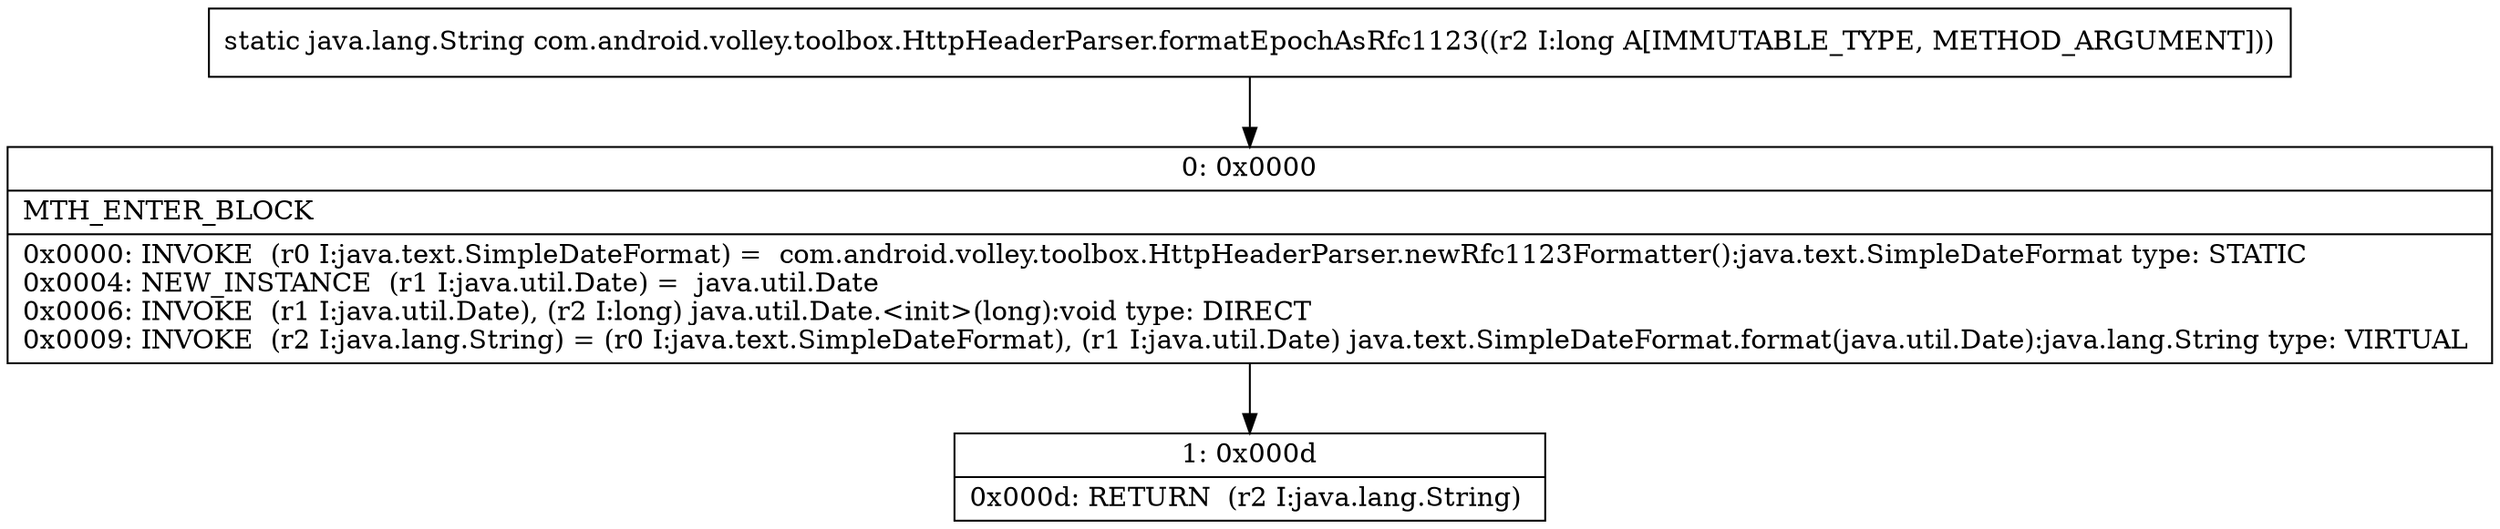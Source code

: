 digraph "CFG forcom.android.volley.toolbox.HttpHeaderParser.formatEpochAsRfc1123(J)Ljava\/lang\/String;" {
Node_0 [shape=record,label="{0\:\ 0x0000|MTH_ENTER_BLOCK\l|0x0000: INVOKE  (r0 I:java.text.SimpleDateFormat) =  com.android.volley.toolbox.HttpHeaderParser.newRfc1123Formatter():java.text.SimpleDateFormat type: STATIC \l0x0004: NEW_INSTANCE  (r1 I:java.util.Date) =  java.util.Date \l0x0006: INVOKE  (r1 I:java.util.Date), (r2 I:long) java.util.Date.\<init\>(long):void type: DIRECT \l0x0009: INVOKE  (r2 I:java.lang.String) = (r0 I:java.text.SimpleDateFormat), (r1 I:java.util.Date) java.text.SimpleDateFormat.format(java.util.Date):java.lang.String type: VIRTUAL \l}"];
Node_1 [shape=record,label="{1\:\ 0x000d|0x000d: RETURN  (r2 I:java.lang.String) \l}"];
MethodNode[shape=record,label="{static java.lang.String com.android.volley.toolbox.HttpHeaderParser.formatEpochAsRfc1123((r2 I:long A[IMMUTABLE_TYPE, METHOD_ARGUMENT])) }"];
MethodNode -> Node_0;
Node_0 -> Node_1;
}

